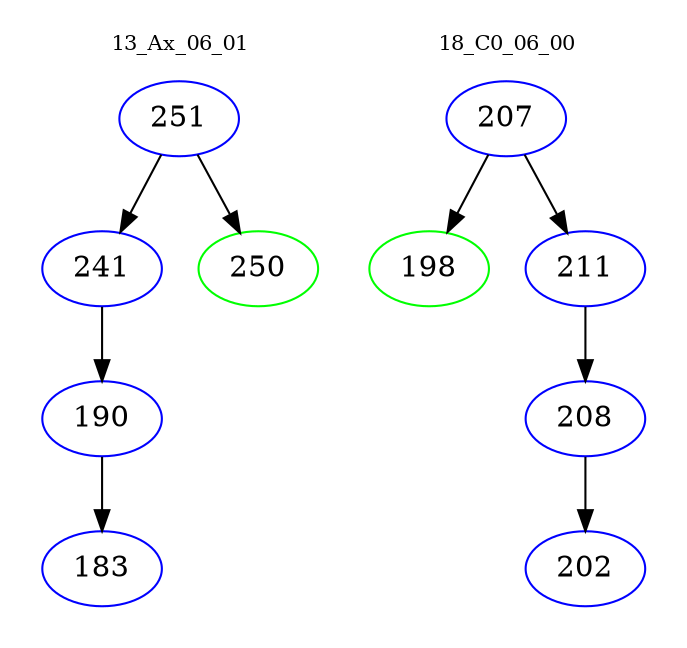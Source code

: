 digraph{
subgraph cluster_0 {
color = white
label = "13_Ax_06_01";
fontsize=10;
T0_251 [label="251", color="blue"]
T0_251 -> T0_241 [color="black"]
T0_241 [label="241", color="blue"]
T0_241 -> T0_190 [color="black"]
T0_190 [label="190", color="blue"]
T0_190 -> T0_183 [color="black"]
T0_183 [label="183", color="blue"]
T0_251 -> T0_250 [color="black"]
T0_250 [label="250", color="green"]
}
subgraph cluster_1 {
color = white
label = "18_C0_06_00";
fontsize=10;
T1_207 [label="207", color="blue"]
T1_207 -> T1_198 [color="black"]
T1_198 [label="198", color="green"]
T1_207 -> T1_211 [color="black"]
T1_211 [label="211", color="blue"]
T1_211 -> T1_208 [color="black"]
T1_208 [label="208", color="blue"]
T1_208 -> T1_202 [color="black"]
T1_202 [label="202", color="blue"]
}
}
